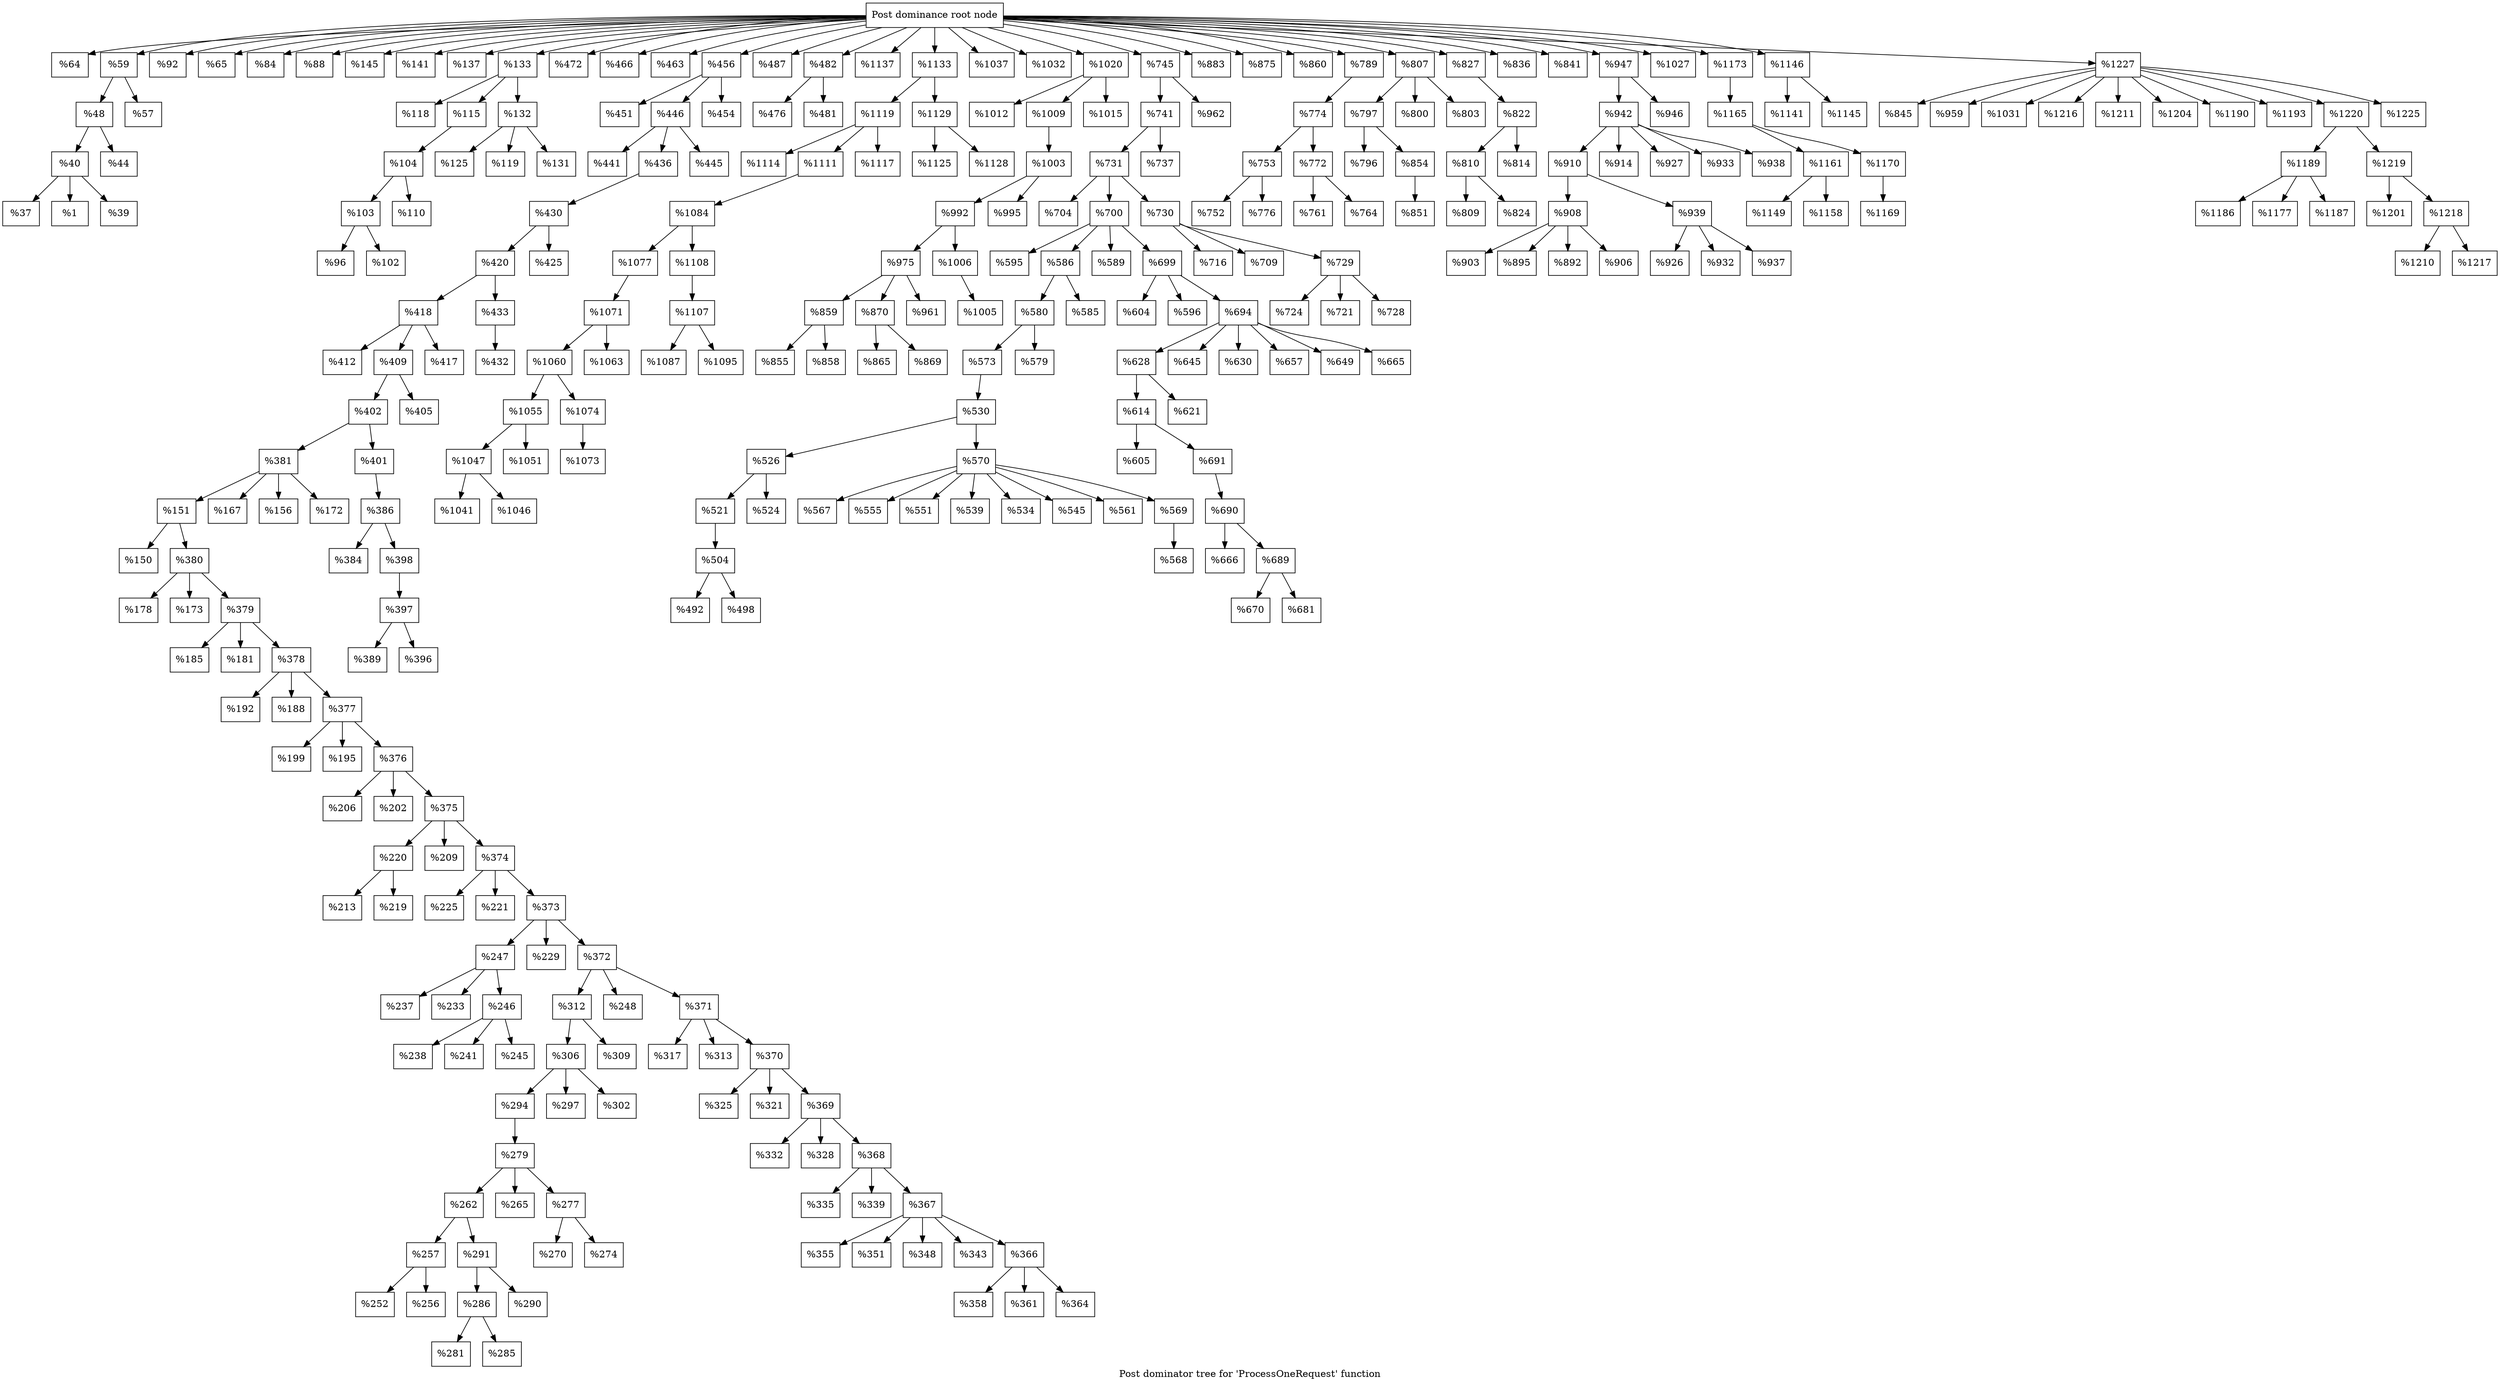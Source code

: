 digraph "Post dominator tree for 'ProcessOneRequest' function" {
	label="Post dominator tree for 'ProcessOneRequest' function";

	Node0x9946f0 [shape=record,label="{Post dominance root node}"];
	Node0x9946f0 -> Node0x9686a0;
	Node0x9946f0 -> Node0x9a1f50;
	Node0x9946f0 -> Node0x9a7e90;
	Node0x9946f0 -> Node0x98bbc0;
	Node0x9946f0 -> Node0x993d30;
	Node0x9946f0 -> Node0x8f6490;
	Node0x9946f0 -> Node0x9868d0;
	Node0x9946f0 -> Node0x990e70;
	Node0x9946f0 -> Node0x966aa0;
	Node0x9946f0 -> Node0x99e760;
	Node0x9946f0 -> Node0x97ab20;
	Node0x9946f0 -> Node0x991980;
	Node0x9946f0 -> Node0x9ccbc0;
	Node0x9946f0 -> Node0x9a7b90;
	Node0x9946f0 -> Node0x9604f0;
	Node0x9946f0 -> Node0x996350;
	Node0x9946f0 -> Node0x96dda0;
	Node0x9946f0 -> Node0x972bc0;
	Node0x9946f0 -> Node0x9b4170;
	Node0x9946f0 -> Node0x9b87d0;
	Node0x9946f0 -> Node0x9b4f50;
	Node0x9946f0 -> Node0x9b5a50;
	Node0x9946f0 -> Node0x9c7e80;
	Node0x9946f0 -> Node0x9d00b0;
	Node0x9946f0 -> Node0x9cf9c0;
	Node0x9946f0 -> Node0x9cd6e0;
	Node0x9946f0 -> Node0x9c51f0;
	Node0x9946f0 -> Node0x9beb10;
	Node0x9946f0 -> Node0x9ebd70;
	Node0x9946f0 -> Node0x9c2560;
	Node0x9946f0 -> Node0xa063e0;
	Node0x9946f0 -> Node0x9f5d50;
	Node0x9946f0 -> Node0x9fa610;
	Node0x9946f0 -> Node0x9fa0b0;
	Node0x9946f0 -> Node0x9b2020;
	Node0x9686a0 [shape=record,label="{%64}"];
	Node0x9a1f50 [shape=record,label="{%59}"];
	Node0x9a1f50 -> Node0x987d90;
	Node0x9a1f50 -> Node0x961400;
	Node0x987d90 [shape=record,label="{%48}"];
	Node0x987d90 -> Node0x961670;
	Node0x987d90 -> Node0x998150;
	Node0x961670 [shape=record,label="{%40}"];
	Node0x961670 -> Node0x98c7c0;
	Node0x961670 -> Node0x979660;
	Node0x961670 -> Node0x979910;
	Node0x98c7c0 [shape=record,label="{%37}"];
	Node0x979660 [shape=record,label="{%1}"];
	Node0x979910 [shape=record,label="{%39}"];
	Node0x998150 [shape=record,label="{%44}"];
	Node0x961400 [shape=record,label="{%57}"];
	Node0x9a7e90 [shape=record,label="{%92}"];
	Node0x98bbc0 [shape=record,label="{%65}"];
	Node0x993d30 [shape=record,label="{%84}"];
	Node0x8f6490 [shape=record,label="{%88}"];
	Node0x9868d0 [shape=record,label="{%145}"];
	Node0x990e70 [shape=record,label="{%141}"];
	Node0x966aa0 [shape=record,label="{%137}"];
	Node0x99e760 [shape=record,label="{%133}"];
	Node0x99e760 -> Node0x9885b0;
	Node0x99e760 -> Node0x987030;
	Node0x99e760 -> Node0x9a4230;
	Node0x9885b0 [shape=record,label="{%118}"];
	Node0x987030 [shape=record,label="{%115}"];
	Node0x987030 -> Node0x96f7d0;
	Node0x96f7d0 [shape=record,label="{%104}"];
	Node0x96f7d0 -> Node0x9608e0;
	Node0x96f7d0 -> Node0x968a00;
	Node0x9608e0 [shape=record,label="{%103}"];
	Node0x9608e0 -> Node0x9a5b50;
	Node0x9608e0 -> Node0x98c4d0;
	Node0x9a5b50 [shape=record,label="{%96}"];
	Node0x98c4d0 [shape=record,label="{%102}"];
	Node0x968a00 [shape=record,label="{%110}"];
	Node0x9a4230 [shape=record,label="{%132}"];
	Node0x9a4230 -> Node0x9a2210;
	Node0x9a4230 -> Node0x966780;
	Node0x9a4230 -> Node0x969250;
	Node0x9a2210 [shape=record,label="{%125}"];
	Node0x966780 [shape=record,label="{%119}"];
	Node0x969250 [shape=record,label="{%131}"];
	Node0x97ab20 [shape=record,label="{%472}"];
	Node0x991980 [shape=record,label="{%466}"];
	Node0x9ccbc0 [shape=record,label="{%463}"];
	Node0x9a7b90 [shape=record,label="{%456}"];
	Node0x9a7b90 -> Node0x97bfe0;
	Node0x9a7b90 -> Node0x974060;
	Node0x9a7b90 -> Node0x9a5080;
	Node0x97bfe0 [shape=record,label="{%451}"];
	Node0x974060 [shape=record,label="{%446}"];
	Node0x974060 -> Node0x96b580;
	Node0x974060 -> Node0x959340;
	Node0x974060 -> Node0x9659c0;
	Node0x96b580 [shape=record,label="{%441}"];
	Node0x959340 [shape=record,label="{%436}"];
	Node0x959340 -> Node0x9755f0;
	Node0x9755f0 [shape=record,label="{%430}"];
	Node0x9755f0 -> Node0x9803c0;
	Node0x9755f0 -> Node0xa03530;
	Node0x9803c0 [shape=record,label="{%420}"];
	Node0x9803c0 -> Node0x9634c0;
	Node0x9803c0 -> Node0x9a5290;
	Node0x9634c0 [shape=record,label="{%418}"];
	Node0x9634c0 -> Node0x95aca0;
	Node0x9634c0 -> Node0x96af80;
	Node0x9634c0 -> Node0x98a2a0;
	Node0x95aca0 [shape=record,label="{%412}"];
	Node0x96af80 [shape=record,label="{%409}"];
	Node0x96af80 -> Node0x964180;
	Node0x96af80 -> Node0x94a9f0;
	Node0x964180 [shape=record,label="{%402}"];
	Node0x964180 -> Node0x95df70;
	Node0x964180 -> Node0x991220;
	Node0x95df70 [shape=record,label="{%381}"];
	Node0x95df70 -> Node0x9b1030;
	Node0x95df70 -> Node0x9b03d0;
	Node0x95df70 -> Node0x968f30;
	Node0x95df70 -> Node0x9605c0;
	Node0x9b1030 [shape=record,label="{%151}"];
	Node0x9b1030 -> Node0x963df0;
	Node0x9b1030 -> Node0x99a8b0;
	Node0x963df0 [shape=record,label="{%150}"];
	Node0x99a8b0 [shape=record,label="{%380}"];
	Node0x99a8b0 -> Node0x999760;
	Node0x99a8b0 -> Node0x998910;
	Node0x99a8b0 -> Node0x96e510;
	Node0x999760 [shape=record,label="{%178}"];
	Node0x998910 [shape=record,label="{%173}"];
	Node0x96e510 [shape=record,label="{%379}"];
	Node0x96e510 -> Node0x96ba60;
	Node0x96e510 -> Node0x9664b0;
	Node0x96e510 -> Node0x9a25d0;
	Node0x96ba60 [shape=record,label="{%185}"];
	Node0x9664b0 [shape=record,label="{%181}"];
	Node0x9a25d0 [shape=record,label="{%378}"];
	Node0x9a25d0 -> Node0x91a140;
	Node0x9a25d0 -> Node0x95bd60;
	Node0x9a25d0 -> Node0x977f60;
	Node0x91a140 [shape=record,label="{%192}"];
	Node0x95bd60 [shape=record,label="{%188}"];
	Node0x977f60 [shape=record,label="{%377}"];
	Node0x977f60 -> Node0x971860;
	Node0x977f60 -> Node0x9772d0;
	Node0x977f60 -> Node0x9fdf30;
	Node0x971860 [shape=record,label="{%199}"];
	Node0x9772d0 [shape=record,label="{%195}"];
	Node0x9fdf30 [shape=record,label="{%376}"];
	Node0x9fdf30 -> Node0x9a55c0;
	Node0x9fdf30 -> Node0x997d80;
	Node0x9fdf30 -> Node0x961010;
	Node0x9a55c0 [shape=record,label="{%206}"];
	Node0x997d80 [shape=record,label="{%202}"];
	Node0x961010 [shape=record,label="{%375}"];
	Node0x961010 -> Node0x975aa0;
	Node0x961010 -> Node0x9985e0;
	Node0x961010 -> Node0x960d90;
	Node0x975aa0 [shape=record,label="{%220}"];
	Node0x975aa0 -> Node0x983090;
	Node0x975aa0 -> Node0x98c970;
	Node0x983090 [shape=record,label="{%213}"];
	Node0x98c970 [shape=record,label="{%219}"];
	Node0x9985e0 [shape=record,label="{%209}"];
	Node0x960d90 [shape=record,label="{%374}"];
	Node0x960d90 -> Node0x97b420;
	Node0x960d90 -> Node0x98e4f0;
	Node0x960d90 -> Node0x96e830;
	Node0x97b420 [shape=record,label="{%225}"];
	Node0x98e4f0 [shape=record,label="{%221}"];
	Node0x96e830 [shape=record,label="{%373}"];
	Node0x96e830 -> Node0x96e3f0;
	Node0x96e830 -> Node0x975740;
	Node0x96e830 -> Node0x9a5710;
	Node0x96e3f0 [shape=record,label="{%247}"];
	Node0x96e3f0 -> Node0x960810;
	Node0x96e3f0 -> Node0x987780;
	Node0x96e3f0 -> Node0x9fc580;
	Node0x960810 [shape=record,label="{%237}"];
	Node0x987780 [shape=record,label="{%233}"];
	Node0x9fc580 [shape=record,label="{%246}"];
	Node0x9fc580 -> Node0x9974e0;
	Node0x9fc580 -> Node0x99f210;
	Node0x9fc580 -> Node0x9b2230;
	Node0x9974e0 [shape=record,label="{%238}"];
	Node0x99f210 [shape=record,label="{%241}"];
	Node0x9b2230 [shape=record,label="{%245}"];
	Node0x975740 [shape=record,label="{%229}"];
	Node0x9a5710 [shape=record,label="{%372}"];
	Node0x9a5710 -> Node0x966db0;
	Node0x9a5710 -> Node0x98a450;
	Node0x9a5710 -> Node0x97d250;
	Node0x966db0 [shape=record,label="{%312}"];
	Node0x966db0 -> Node0x977c20;
	Node0x966db0 -> Node0x98abc0;
	Node0x977c20 [shape=record,label="{%306}"];
	Node0x977c20 -> Node0x9aecb0;
	Node0x977c20 -> Node0x999b30;
	Node0x977c20 -> Node0x9600e0;
	Node0x9aecb0 [shape=record,label="{%294}"];
	Node0x9aecb0 -> Node0x9abbd0;
	Node0x9abbd0 [shape=record,label="{%279}"];
	Node0x9abbd0 -> Node0x9759d0;
	Node0x9abbd0 -> Node0x98cd50;
	Node0x9abbd0 -> Node0x9a4100;
	Node0x9759d0 [shape=record,label="{%262}"];
	Node0x9759d0 -> Node0x984fd0;
	Node0x9759d0 -> Node0x94a740;
	Node0x984fd0 [shape=record,label="{%257}"];
	Node0x984fd0 -> Node0x977840;
	Node0x984fd0 -> Node0x983260;
	Node0x977840 [shape=record,label="{%252}"];
	Node0x983260 [shape=record,label="{%256}"];
	Node0x94a740 [shape=record,label="{%291}"];
	Node0x94a740 -> Node0x9602d0;
	Node0x94a740 -> Node0x94a580;
	Node0x9602d0 [shape=record,label="{%286}"];
	Node0x9602d0 -> Node0x98cb80;
	Node0x9602d0 -> Node0x994360;
	Node0x98cb80 [shape=record,label="{%281}"];
	Node0x994360 [shape=record,label="{%285}"];
	Node0x94a580 [shape=record,label="{%290}"];
	Node0x98cd50 [shape=record,label="{%265}"];
	Node0x9a4100 [shape=record,label="{%277}"];
	Node0x9a4100 -> Node0x997280;
	Node0x9a4100 -> Node0x968070;
	Node0x997280 [shape=record,label="{%270}"];
	Node0x968070 [shape=record,label="{%274}"];
	Node0x999b30 [shape=record,label="{%297}"];
	Node0x9600e0 [shape=record,label="{%302}"];
	Node0x98abc0 [shape=record,label="{%309}"];
	Node0x98a450 [shape=record,label="{%248}"];
	Node0x97d250 [shape=record,label="{%371}"];
	Node0x97d250 -> Node0x97c830;
	Node0x97d250 -> Node0x972140;
	Node0x97d250 -> Node0x976140;
	Node0x97c830 [shape=record,label="{%317}"];
	Node0x972140 [shape=record,label="{%313}"];
	Node0x976140 [shape=record,label="{%370}"];
	Node0x976140 -> Node0x972880;
	Node0x976140 -> Node0x96eb00;
	Node0x976140 -> Node0x996940;
	Node0x972880 [shape=record,label="{%325}"];
	Node0x96eb00 [shape=record,label="{%321}"];
	Node0x996940 [shape=record,label="{%369}"];
	Node0x996940 -> Node0x978a10;
	Node0x996940 -> Node0x98e9a0;
	Node0x996940 -> Node0x98eaf0;
	Node0x978a10 [shape=record,label="{%332}"];
	Node0x98e9a0 [shape=record,label="{%328}"];
	Node0x98eaf0 [shape=record,label="{%368}"];
	Node0x98eaf0 -> Node0x963310;
	Node0x98eaf0 -> Node0x9764a0;
	Node0x98eaf0 -> Node0x96bf90;
	Node0x963310 [shape=record,label="{%335}"];
	Node0x9764a0 [shape=record,label="{%339}"];
	Node0x96bf90 [shape=record,label="{%367}"];
	Node0x96bf90 -> Node0x963180;
	Node0x96bf90 -> Node0x9a3fd0;
	Node0x96bf90 -> Node0x9a3590;
	Node0x96bf90 -> Node0x9af8d0;
	Node0x96bf90 -> Node0x98dc40;
	Node0x963180 [shape=record,label="{%355}"];
	Node0x9a3fd0 [shape=record,label="{%351}"];
	Node0x9a3590 [shape=record,label="{%348}"];
	Node0x9af8d0 [shape=record,label="{%343}"];
	Node0x98dc40 [shape=record,label="{%366}"];
	Node0x98dc40 -> Node0x9a3760;
	Node0x98dc40 -> Node0x97cd30;
	Node0x98dc40 -> Node0x95ebb0;
	Node0x9a3760 [shape=record,label="{%358}"];
	Node0x97cd30 [shape=record,label="{%361}"];
	Node0x95ebb0 [shape=record,label="{%364}"];
	Node0x9b03d0 [shape=record,label="{%167}"];
	Node0x968f30 [shape=record,label="{%156}"];
	Node0x9605c0 [shape=record,label="{%172}"];
	Node0x991220 [shape=record,label="{%401}"];
	Node0x991220 -> Node0x97c630;
	Node0x97c630 [shape=record,label="{%386}"];
	Node0x97c630 -> Node0x997050;
	Node0x97c630 -> Node0x971ea0;
	Node0x997050 [shape=record,label="{%384}"];
	Node0x971ea0 [shape=record,label="{%398}"];
	Node0x971ea0 -> Node0x95f390;
	Node0x95f390 [shape=record,label="{%397}"];
	Node0x95f390 -> Node0x95f9e0;
	Node0x95f390 -> Node0x982b70;
	Node0x95f9e0 [shape=record,label="{%389}"];
	Node0x982b70 [shape=record,label="{%396}"];
	Node0x94a9f0 [shape=record,label="{%405}"];
	Node0x98a2a0 [shape=record,label="{%417}"];
	Node0x9a5290 [shape=record,label="{%433}"];
	Node0x9a5290 -> Node0x990f90;
	Node0x990f90 [shape=record,label="{%432}"];
	Node0xa03530 [shape=record,label="{%425}"];
	Node0x9659c0 [shape=record,label="{%445}"];
	Node0x9a5080 [shape=record,label="{%454}"];
	Node0x9604f0 [shape=record,label="{%487}"];
	Node0x996350 [shape=record,label="{%482}"];
	Node0x996350 -> Node0x9a51c0;
	Node0x996350 -> Node0x98f2d0;
	Node0x9a51c0 [shape=record,label="{%476}"];
	Node0x98f2d0 [shape=record,label="{%481}"];
	Node0x96dda0 [shape=record,label="{%1137}"];
	Node0x972bc0 [shape=record,label="{%1133}"];
	Node0x972bc0 -> Node0x96e120;
	Node0x972bc0 -> Node0x9f77c0;
	Node0x96e120 [shape=record,label="{%1119}"];
	Node0x96e120 -> Node0x982f40;
	Node0x96e120 -> Node0x9829a0;
	Node0x96e120 -> Node0x9f3fe0;
	Node0x982f40 [shape=record,label="{%1114}"];
	Node0x9829a0 [shape=record,label="{%1111}"];
	Node0x9829a0 -> Node0x9b1d80;
	Node0x9b1d80 [shape=record,label="{%1084}"];
	Node0x9b1d80 -> Node0x9a8180;
	Node0x9b1d80 -> Node0x9f5540;
	Node0x9a8180 [shape=record,label="{%1077}"];
	Node0x9a8180 -> Node0x97c980;
	Node0x97c980 [shape=record,label="{%1071}"];
	Node0x97c980 -> Node0x9b2c60;
	Node0x97c980 -> Node0x9f49d0;
	Node0x9b2c60 [shape=record,label="{%1060}"];
	Node0x9b2c60 -> Node0x9b3070;
	Node0x9b2c60 -> Node0x9f65a0;
	Node0x9b3070 [shape=record,label="{%1055}"];
	Node0x9b3070 -> Node0x9b33e0;
	Node0x9b3070 -> Node0x9f3670;
	Node0x9b33e0 [shape=record,label="{%1047}"];
	Node0x9b33e0 -> Node0x9b3710;
	Node0x9b33e0 -> Node0x9f3c10;
	Node0x9b3710 [shape=record,label="{%1041}"];
	Node0x9f3c10 [shape=record,label="{%1046}"];
	Node0x9f3670 [shape=record,label="{%1051}"];
	Node0x9f65a0 [shape=record,label="{%1074}"];
	Node0x9f65a0 -> Node0x9f6fc0;
	Node0x9f6fc0 [shape=record,label="{%1073}"];
	Node0x9f49d0 [shape=record,label="{%1063}"];
	Node0x9f5540 [shape=record,label="{%1108}"];
	Node0x9f5540 -> Node0x9f4d40;
	Node0x9f4d40 [shape=record,label="{%1107}"];
	Node0x9f4d40 -> Node0x9f27c0;
	Node0x9f4d40 -> Node0x9f6020;
	Node0x9f27c0 [shape=record,label="{%1087}"];
	Node0x9f6020 [shape=record,label="{%1095}"];
	Node0x9f3fe0 [shape=record,label="{%1117}"];
	Node0x9f77c0 [shape=record,label="{%1129}"];
	Node0x9f77c0 -> Node0x9f2ad0;
	Node0x9f77c0 -> Node0x9f8ab0;
	Node0x9f2ad0 [shape=record,label="{%1125}"];
	Node0x9f8ab0 [shape=record,label="{%1128}"];
	Node0x9b4170 [shape=record,label="{%1037}"];
	Node0x9b87d0 [shape=record,label="{%1032}"];
	Node0x9b4f50 [shape=record,label="{%1020}"];
	Node0x9b4f50 -> Node0x9b78d0;
	Node0x9b4f50 -> Node0x9b83d0;
	Node0x9b4f50 -> Node0x9f72e0;
	Node0x9b78d0 [shape=record,label="{%1012}"];
	Node0x9b83d0 [shape=record,label="{%1009}"];
	Node0x9b83d0 -> Node0x9b7450;
	Node0x9b7450 [shape=record,label="{%1003}"];
	Node0x9b7450 -> Node0x9b7a00;
	Node0x9b7450 -> Node0x9f76f0;
	Node0x9b7a00 [shape=record,label="{%992}"];
	Node0x9b7a00 -> Node0x9b6430;
	Node0x9b7a00 -> Node0x9f44e0;
	Node0x9b6430 [shape=record,label="{%975}"];
	Node0x9b6430 -> Node0x9c9280;
	Node0x9b6430 -> Node0x9ec8d0;
	Node0x9b6430 -> Node0x9f1160;
	Node0x9c9280 [shape=record,label="{%859}"];
	Node0x9c9280 -> Node0x9ca350;
	Node0x9c9280 -> Node0x9cdf70;
	Node0x9ca350 [shape=record,label="{%855}"];
	Node0x9cdf70 [shape=record,label="{%858}"];
	Node0x9ec8d0 [shape=record,label="{%870}"];
	Node0x9ec8d0 -> Node0x9e6810;
	Node0x9ec8d0 -> Node0x9ee550;
	Node0x9e6810 [shape=record,label="{%865}"];
	Node0x9ee550 [shape=record,label="{%869}"];
	Node0x9f1160 [shape=record,label="{%961}"];
	Node0x9f44e0 [shape=record,label="{%1006}"];
	Node0x9f44e0 -> Node0x9f75a0;
	Node0x9f75a0 [shape=record,label="{%1005}"];
	Node0x9f76f0 [shape=record,label="{%995}"];
	Node0x9f72e0 [shape=record,label="{%1015}"];
	Node0x9b5a50 [shape=record,label="{%745}"];
	Node0x9b5a50 -> Node0x9b9690;
	Node0x9b5a50 -> Node0x9c8f40;
	Node0x9b9690 [shape=record,label="{%741}"];
	Node0x9b9690 -> Node0x9b5f80;
	Node0x9b9690 -> Node0x9cc530;
	Node0x9b5f80 [shape=record,label="{%731}"];
	Node0x9b5f80 -> Node0x9b70d0;
	Node0x9b5f80 -> Node0x9b4360;
	Node0x9b5f80 -> Node0x9ca640;
	Node0x9b70d0 [shape=record,label="{%704}"];
	Node0x9b4360 [shape=record,label="{%700}"];
	Node0x9b4360 -> Node0x9b57d0;
	Node0x9b4360 -> Node0x9b9540;
	Node0x9b4360 -> Node0x9ba740;
	Node0x9b4360 -> Node0x9bc610;
	Node0x9b57d0 [shape=record,label="{%595}"];
	Node0x9b9540 [shape=record,label="{%586}"];
	Node0x9b9540 -> Node0x9b4630;
	Node0x9b9540 -> Node0x9bda00;
	Node0x9b4630 [shape=record,label="{%580}"];
	Node0x9b4630 -> Node0x9b7720;
	Node0x9b4630 -> Node0x9bd160;
	Node0x9b7720 [shape=record,label="{%573}"];
	Node0x9b7720 -> Node0x9b8010;
	Node0x9b8010 [shape=record,label="{%530}"];
	Node0x9b8010 -> Node0x9b7d90;
	Node0x9b8010 -> Node0x9b8540;
	Node0x9b7d90 [shape=record,label="{%526}"];
	Node0x9b7d90 -> Node0x9b6560;
	Node0x9b7d90 -> Node0x9b9190;
	Node0x9b6560 [shape=record,label="{%521}"];
	Node0x9b6560 -> Node0x9b68e0;
	Node0x9b68e0 [shape=record,label="{%504}"];
	Node0x9b68e0 -> Node0x9b5120;
	Node0x9b68e0 -> Node0x9b6fa0;
	Node0x9b5120 [shape=record,label="{%492}"];
	Node0x9b6fa0 [shape=record,label="{%498}"];
	Node0x9b9190 [shape=record,label="{%524}"];
	Node0x9b8540 [shape=record,label="{%570}"];
	Node0x9b8540 -> Node0x9b5c00;
	Node0x9b8540 -> Node0x9b4950;
	Node0x9b8540 -> Node0x9bd670;
	Node0x9b8540 -> Node0x9bc1b0;
	Node0x9b8540 -> Node0x9bb220;
	Node0x9b8540 -> Node0x9ba370;
	Node0x9b8540 -> Node0x9bb550;
	Node0x9b8540 -> Node0x9ba4e0;
	Node0x9b5c00 [shape=record,label="{%567}"];
	Node0x9b4950 [shape=record,label="{%555}"];
	Node0x9bd670 [shape=record,label="{%551}"];
	Node0x9bc1b0 [shape=record,label="{%539}"];
	Node0x9bb220 [shape=record,label="{%534}"];
	Node0x9ba370 [shape=record,label="{%545}"];
	Node0x9bb550 [shape=record,label="{%561}"];
	Node0x9ba4e0 [shape=record,label="{%569}"];
	Node0x9ba4e0 -> Node0x9bb720;
	Node0x9bb720 [shape=record,label="{%568}"];
	Node0x9bd160 [shape=record,label="{%579}"];
	Node0x9bda00 [shape=record,label="{%585}"];
	Node0x9ba740 [shape=record,label="{%589}"];
	Node0x9bc610 [shape=record,label="{%699}"];
	Node0x9bc610 -> Node0x9bc8a0;
	Node0x9bc610 -> Node0x9b9920;
	Node0x9bc610 -> Node0x9c4540;
	Node0x9bc8a0 [shape=record,label="{%604}"];
	Node0x9b9920 [shape=record,label="{%596}"];
	Node0x9c4540 [shape=record,label="{%694}"];
	Node0x9c4540 -> Node0x9cb130;
	Node0x9c4540 -> Node0x9bf180;
	Node0x9c4540 -> Node0x9cb2c0;
	Node0x9c4540 -> Node0x9c6030;
	Node0x9c4540 -> Node0x9cf810;
	Node0x9c4540 -> Node0x9cee50;
	Node0x9cb130 [shape=record,label="{%628}"];
	Node0x9cb130 -> Node0x9c36e0;
	Node0x9cb130 -> Node0x9c01f0;
	Node0x9c36e0 [shape=record,label="{%614}"];
	Node0x9c36e0 -> Node0x9c9d60;
	Node0x9c36e0 -> Node0x9c3040;
	Node0x9c9d60 [shape=record,label="{%605}"];
	Node0x9c3040 [shape=record,label="{%691}"];
	Node0x9c3040 -> Node0x9c0f60;
	Node0x9c0f60 [shape=record,label="{%690}"];
	Node0x9c0f60 -> Node0x9ebc70;
	Node0x9c0f60 -> Node0x9c71f0;
	Node0x9ebc70 [shape=record,label="{%666}"];
	Node0x9c71f0 [shape=record,label="{%689}"];
	Node0x9c71f0 -> Node0x9c83d0;
	Node0x9c71f0 -> Node0x9c7b00;
	Node0x9c83d0 [shape=record,label="{%670}"];
	Node0x9c7b00 [shape=record,label="{%681}"];
	Node0x9c01f0 [shape=record,label="{%621}"];
	Node0x9bf180 [shape=record,label="{%645}"];
	Node0x9cb2c0 [shape=record,label="{%630}"];
	Node0x9c6030 [shape=record,label="{%657}"];
	Node0x9cf810 [shape=record,label="{%649}"];
	Node0x9cee50 [shape=record,label="{%665}"];
	Node0x9ca640 [shape=record,label="{%730}"];
	Node0x9ca640 -> Node0x9ce2a0;
	Node0x9ca640 -> Node0x9c4190;
	Node0x9ca640 -> Node0x9ccaf0;
	Node0x9ce2a0 [shape=record,label="{%716}"];
	Node0x9c4190 [shape=record,label="{%709}"];
	Node0x9ccaf0 [shape=record,label="{%729}"];
	Node0x9ccaf0 -> Node0x9c0540;
	Node0x9ccaf0 -> Node0x9cf300;
	Node0x9ccaf0 -> Node0x9cb510;
	Node0x9c0540 [shape=record,label="{%724}"];
	Node0x9cf300 [shape=record,label="{%721}"];
	Node0x9cb510 [shape=record,label="{%728}"];
	Node0x9cc530 [shape=record,label="{%737}"];
	Node0x9c8f40 [shape=record,label="{%962}"];
	Node0x9c7e80 [shape=record,label="{%883}"];
	Node0x9d00b0 [shape=record,label="{%875}"];
	Node0x9cf9c0 [shape=record,label="{%860}"];
	Node0x9cd6e0 [shape=record,label="{%789}"];
	Node0x9cd6e0 -> Node0x9ca910;
	Node0x9ca910 [shape=record,label="{%774}"];
	Node0x9ca910 -> Node0x9c1e90;
	Node0x9ca910 -> Node0x9c1450;
	Node0x9c1e90 [shape=record,label="{%753}"];
	Node0x9c1e90 -> Node0x9c9f50;
	Node0x9c1e90 -> Node0x9c3cb0;
	Node0x9c9f50 [shape=record,label="{%752}"];
	Node0x9c3cb0 [shape=record,label="{%776}"];
	Node0x9c1450 [shape=record,label="{%772}"];
	Node0x9c1450 -> Node0x9be9c0;
	Node0x9c1450 -> Node0x9ca220;
	Node0x9be9c0 [shape=record,label="{%761}"];
	Node0x9ca220 [shape=record,label="{%764}"];
	Node0x9c51f0 [shape=record,label="{%807}"];
	Node0x9c51f0 -> Node0x9c95b0;
	Node0x9c51f0 -> Node0x9bf590;
	Node0x9c51f0 -> Node0x9caa40;
	Node0x9c95b0 [shape=record,label="{%797}"];
	Node0x9c95b0 -> Node0x9c4de0;
	Node0x9c95b0 -> Node0x9c74b0;
	Node0x9c4de0 [shape=record,label="{%796}"];
	Node0x9c74b0 [shape=record,label="{%854}"];
	Node0x9c74b0 -> Node0x9bf850;
	Node0x9bf850 [shape=record,label="{%851}"];
	Node0x9bf590 [shape=record,label="{%800}"];
	Node0x9caa40 [shape=record,label="{%803}"];
	Node0x9beb10 [shape=record,label="{%827}"];
	Node0x9beb10 -> Node0x9c5ce0;
	Node0x9c5ce0 [shape=record,label="{%822}"];
	Node0x9c5ce0 -> Node0xa06a30;
	Node0x9c5ce0 -> Node0x9cfc30;
	Node0xa06a30 [shape=record,label="{%810}"];
	Node0xa06a30 -> Node0x9c7830;
	Node0xa06a30 -> Node0x9cc060;
	Node0x9c7830 [shape=record,label="{%809}"];
	Node0x9cc060 [shape=record,label="{%824}"];
	Node0x9cfc30 [shape=record,label="{%814}"];
	Node0x9ebd70 [shape=record,label="{%836}"];
	Node0x9c2560 [shape=record,label="{%841}"];
	Node0xa063e0 [shape=record,label="{%947}"];
	Node0xa063e0 -> Node0x9edea0;
	Node0xa063e0 -> Node0x9f6a20;
	Node0x9edea0 [shape=record,label="{%942}"];
	Node0x9edea0 -> Node0x9e75c0;
	Node0x9edea0 -> Node0x9e7090;
	Node0x9edea0 -> Node0x9f0c40;
	Node0x9edea0 -> Node0x9fce70;
	Node0x9edea0 -> Node0x9fd2e0;
	Node0x9e75c0 [shape=record,label="{%910}"];
	Node0x9e75c0 -> Node0x9ed650;
	Node0x9e75c0 -> Node0x9e9e00;
	Node0x9ed650 [shape=record,label="{%908}"];
	Node0x9ed650 -> Node0x9ee940;
	Node0x9ed650 -> Node0x9e5fd0;
	Node0x9ed650 -> Node0x9ed9a0;
	Node0x9ed650 -> Node0x9e6580;
	Node0x9ee940 [shape=record,label="{%903}"];
	Node0x9e5fd0 [shape=record,label="{%895}"];
	Node0x9ed9a0 [shape=record,label="{%892}"];
	Node0x9e6580 [shape=record,label="{%906}"];
	Node0x9e9e00 [shape=record,label="{%939}"];
	Node0x9e9e00 -> Node0x9e6410;
	Node0x9e9e00 -> Node0x9edff0;
	Node0x9e9e00 -> Node0x9e58b0;
	Node0x9e6410 [shape=record,label="{%926}"];
	Node0x9edff0 [shape=record,label="{%932}"];
	Node0x9e58b0 [shape=record,label="{%937}"];
	Node0x9e7090 [shape=record,label="{%914}"];
	Node0x9f0c40 [shape=record,label="{%927}"];
	Node0x9fce70 [shape=record,label="{%933}"];
	Node0x9fd2e0 [shape=record,label="{%938}"];
	Node0x9f6a20 [shape=record,label="{%946}"];
	Node0x9f5d50 [shape=record,label="{%1027}"];
	Node0x9fa610 [shape=record,label="{%1173}"];
	Node0x9fa610 -> Node0x9f9340;
	Node0x9f9340 [shape=record,label="{%1165}"];
	Node0x9f9340 -> Node0x9fb180;
	Node0x9f9340 -> Node0x9f1680;
	Node0x9fb180 [shape=record,label="{%1161}"];
	Node0x9fb180 -> Node0x9f8e60;
	Node0x9fb180 -> Node0x9f79a0;
	Node0x9f8e60 [shape=record,label="{%1149}"];
	Node0x9f79a0 [shape=record,label="{%1158}"];
	Node0x9f1680 [shape=record,label="{%1170}"];
	Node0x9f1680 -> Node0x9fc8e0;
	Node0x9fc8e0 [shape=record,label="{%1169}"];
	Node0x9fa0b0 [shape=record,label="{%1146}"];
	Node0x9fa0b0 -> Node0x9fa900;
	Node0x9fa0b0 -> Node0x9f88a0;
	Node0x9fa900 [shape=record,label="{%1141}"];
	Node0x9f88a0 [shape=record,label="{%1145}"];
	Node0x9b2020 [shape=record,label="{%1227}"];
	Node0x9b2020 -> Node0x9ab1a0;
	Node0x9b2020 -> Node0x9fdb80;
	Node0x9b2020 -> Node0x9fe710;
	Node0x9b2020 -> Node0x9ff610;
	Node0x9b2020 -> Node0x9fc040;
	Node0x9b2020 -> Node0x9feb40;
	Node0x9b2020 -> Node0x9fe1c0;
	Node0x9b2020 -> Node0x9feea0;
	Node0x9b2020 -> Node0xa01a90;
	Node0x9b2020 -> Node0x98b300;
	Node0x9ab1a0 [shape=record,label="{%845}"];
	Node0x9fdb80 [shape=record,label="{%959}"];
	Node0x9fe710 [shape=record,label="{%1031}"];
	Node0x9ff610 [shape=record,label="{%1216}"];
	Node0x9fc040 [shape=record,label="{%1211}"];
	Node0x9feb40 [shape=record,label="{%1204}"];
	Node0x9fe1c0 [shape=record,label="{%1190}"];
	Node0x9feea0 [shape=record,label="{%1193}"];
	Node0xa01a90 [shape=record,label="{%1220}"];
	Node0xa01a90 -> Node0x9ff940;
	Node0xa01a90 -> Node0x9957e0;
	Node0x9ff940 [shape=record,label="{%1189}"];
	Node0x9ff940 -> Node0xa03c00;
	Node0x9ff940 -> Node0x9a8050;
	Node0x9ff940 -> Node0x9a3200;
	Node0xa03c00 [shape=record,label="{%1186}"];
	Node0x9a8050 [shape=record,label="{%1177}"];
	Node0x9a3200 [shape=record,label="{%1187}"];
	Node0x9957e0 [shape=record,label="{%1219}"];
	Node0x9957e0 -> Node0x977060;
	Node0x9957e0 -> Node0x996c00;
	Node0x977060 [shape=record,label="{%1201}"];
	Node0x996c00 [shape=record,label="{%1218}"];
	Node0x996c00 -> Node0x9a9d10;
	Node0x996c00 -> Node0x988840;
	Node0x9a9d10 [shape=record,label="{%1210}"];
	Node0x988840 [shape=record,label="{%1217}"];
	Node0x98b300 [shape=record,label="{%1225}"];
}
